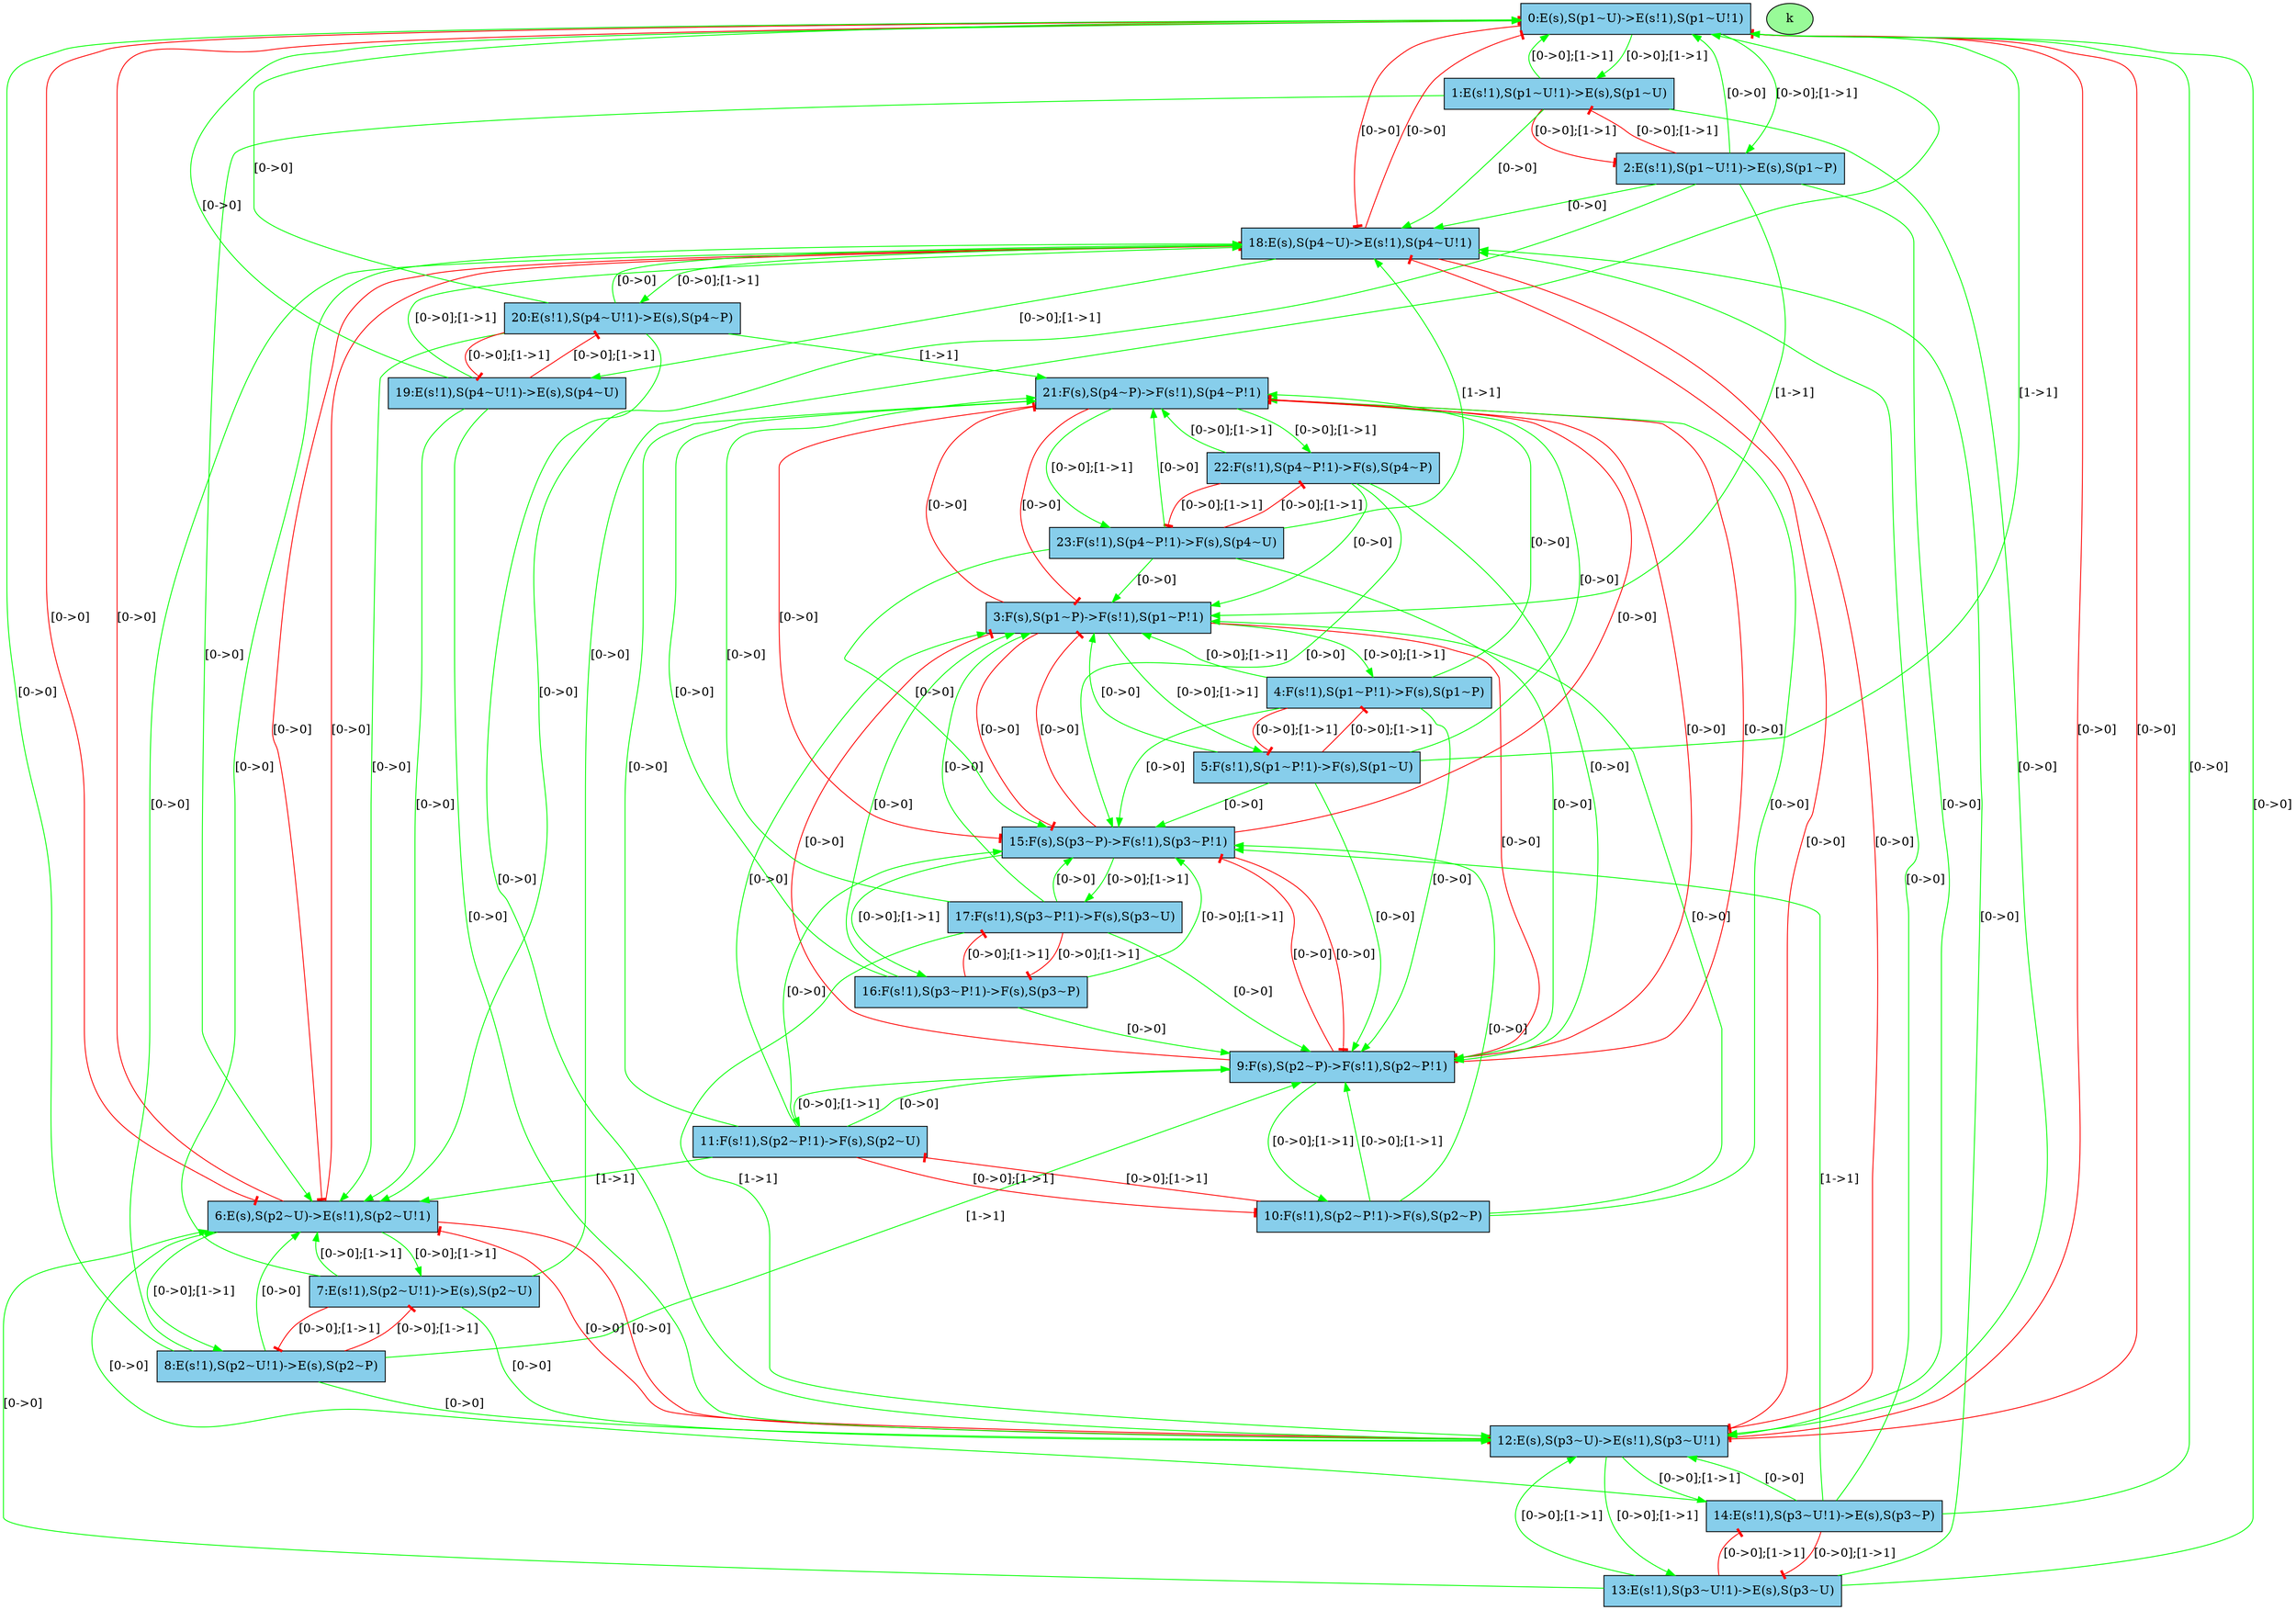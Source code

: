 #This file has been computed by KaSa: a Static Analyzer for Kappa (Kappa Static Analyzer (DomainBased-3008-gb2a8e1a))
#Download sources/binaries at https://github.com/Kappa-Dev/KaSim
#
#Analysis launched at 2017/04/25 14:24:53 (GMT+2) on wf173.di.ens.fr
#Command line is: KaSa e4.ka --compute-symmetries
#
#This file contains the description of the influence map in dot.
#Please use graphviz (http://www.graphviz.org) or OmniGraffle to export it to a PDF
#
digraph G{
"0:E(s),S(p1~U)->E(s!1),S(p1~U!1)" [shape="box" fillcolor="#87ceeb" style=filled];
"1:E(s!1),S(p1~U!1)->E(s),S(p1~U)" [shape="box" fillcolor="#87ceeb" style=filled];
"2:E(s!1),S(p1~U!1)->E(s),S(p1~P)" [shape="box" fillcolor="#87ceeb" style=filled];
"3:F(s),S(p1~P)->F(s!1),S(p1~P!1)" [shape="box" fillcolor="#87ceeb" style=filled];
"4:F(s!1),S(p1~P!1)->F(s),S(p1~P)" [shape="box" fillcolor="#87ceeb" style=filled];
"5:F(s!1),S(p1~P!1)->F(s),S(p1~U)" [shape="box" fillcolor="#87ceeb" style=filled];
"6:E(s),S(p2~U)->E(s!1),S(p2~U!1)" [shape="box" fillcolor="#87ceeb" style=filled];
"7:E(s!1),S(p2~U!1)->E(s),S(p2~U)" [shape="box" fillcolor="#87ceeb" style=filled];
"8:E(s!1),S(p2~U!1)->E(s),S(p2~P)" [shape="box" fillcolor="#87ceeb" style=filled];
"9:F(s),S(p2~P)->F(s!1),S(p2~P!1)" [shape="box" fillcolor="#87ceeb" style=filled];
"10:F(s!1),S(p2~P!1)->F(s),S(p2~P)" [shape="box" fillcolor="#87ceeb" style=filled];
"11:F(s!1),S(p2~P!1)->F(s),S(p2~U)" [shape="box" fillcolor="#87ceeb" style=filled];
"12:E(s),S(p3~U)->E(s!1),S(p3~U!1)" [shape="box" fillcolor="#87ceeb" style=filled];
"13:E(s!1),S(p3~U!1)->E(s),S(p3~U)" [shape="box" fillcolor="#87ceeb" style=filled];
"14:E(s!1),S(p3~U!1)->E(s),S(p3~P)" [shape="box" fillcolor="#87ceeb" style=filled];
"15:F(s),S(p3~P)->F(s!1),S(p3~P!1)" [shape="box" fillcolor="#87ceeb" style=filled];
"16:F(s!1),S(p3~P!1)->F(s),S(p3~P)" [shape="box" fillcolor="#87ceeb" style=filled];
"17:F(s!1),S(p3~P!1)->F(s),S(p3~U)" [shape="box" fillcolor="#87ceeb" style=filled];
"18:E(s),S(p4~U)->E(s!1),S(p4~U!1)" [shape="box" fillcolor="#87ceeb" style=filled];
"19:E(s!1),S(p4~U!1)->E(s),S(p4~U)" [shape="box" fillcolor="#87ceeb" style=filled];
"20:E(s!1),S(p4~U!1)->E(s),S(p4~P)" [shape="box" fillcolor="#87ceeb" style=filled];
"21:F(s),S(p4~P)->F(s!1),S(p4~P!1)" [shape="box" fillcolor="#87ceeb" style=filled];
"22:F(s!1),S(p4~P!1)->F(s),S(p4~P)" [shape="box" fillcolor="#87ceeb" style=filled];
"23:F(s!1),S(p4~P!1)->F(s),S(p4~U)" [shape="box" fillcolor="#87ceeb" style=filled];

"k" [shape="ellipse" fillcolor="#98fb98" style=filled];
"0:E(s),S(p1~U)->E(s!1),S(p1~U!1)" -> "1:E(s!1),S(p1~U!1)->E(s),S(p1~U)" [label="[0->0];[1->1]" color="green"];
"0:E(s),S(p1~U)->E(s!1),S(p1~U!1)" -> "2:E(s!1),S(p1~U!1)->E(s),S(p1~P)" [label="[0->0];[1->1]" color="green"];
"1:E(s!1),S(p1~U!1)->E(s),S(p1~U)" -> "0:E(s),S(p1~U)->E(s!1),S(p1~U!1)" [label="[0->0];[1->1]" color="green"];
"1:E(s!1),S(p1~U!1)->E(s),S(p1~U)" -> "6:E(s),S(p2~U)->E(s!1),S(p2~U!1)" [label="[0->0]" color="green"];
"1:E(s!1),S(p1~U!1)->E(s),S(p1~U)" -> "12:E(s),S(p3~U)->E(s!1),S(p3~U!1)" [label="[0->0]" color="green"];
"1:E(s!1),S(p1~U!1)->E(s),S(p1~U)" -> "18:E(s),S(p4~U)->E(s!1),S(p4~U!1)" [label="[0->0]" color="green"];
"2:E(s!1),S(p1~U!1)->E(s),S(p1~P)" -> "0:E(s),S(p1~U)->E(s!1),S(p1~U!1)" [label="[0->0]" color="green"];
"2:E(s!1),S(p1~U!1)->E(s),S(p1~P)" -> "3:F(s),S(p1~P)->F(s!1),S(p1~P!1)" [label="[1->1]" color="green"];
"2:E(s!1),S(p1~U!1)->E(s),S(p1~P)" -> "6:E(s),S(p2~U)->E(s!1),S(p2~U!1)" [label="[0->0]" color="green"];
"2:E(s!1),S(p1~U!1)->E(s),S(p1~P)" -> "12:E(s),S(p3~U)->E(s!1),S(p3~U!1)" [label="[0->0]" color="green"];
"2:E(s!1),S(p1~U!1)->E(s),S(p1~P)" -> "18:E(s),S(p4~U)->E(s!1),S(p4~U!1)" [label="[0->0]" color="green"];
"3:F(s),S(p1~P)->F(s!1),S(p1~P!1)" -> "4:F(s!1),S(p1~P!1)->F(s),S(p1~P)" [label="[0->0];[1->1]" color="green"];
"3:F(s),S(p1~P)->F(s!1),S(p1~P!1)" -> "5:F(s!1),S(p1~P!1)->F(s),S(p1~U)" [label="[0->0];[1->1]" color="green"];
"4:F(s!1),S(p1~P!1)->F(s),S(p1~P)" -> "3:F(s),S(p1~P)->F(s!1),S(p1~P!1)" [label="[0->0];[1->1]" color="green"];
"4:F(s!1),S(p1~P!1)->F(s),S(p1~P)" -> "9:F(s),S(p2~P)->F(s!1),S(p2~P!1)" [label="[0->0]" color="green"];
"4:F(s!1),S(p1~P!1)->F(s),S(p1~P)" -> "15:F(s),S(p3~P)->F(s!1),S(p3~P!1)" [label="[0->0]" color="green"];
"4:F(s!1),S(p1~P!1)->F(s),S(p1~P)" -> "21:F(s),S(p4~P)->F(s!1),S(p4~P!1)" [label="[0->0]" color="green"];
"5:F(s!1),S(p1~P!1)->F(s),S(p1~U)" -> "0:E(s),S(p1~U)->E(s!1),S(p1~U!1)" [label="[1->1]" color="green"];
"5:F(s!1),S(p1~P!1)->F(s),S(p1~U)" -> "3:F(s),S(p1~P)->F(s!1),S(p1~P!1)" [label="[0->0]" color="green"];
"5:F(s!1),S(p1~P!1)->F(s),S(p1~U)" -> "9:F(s),S(p2~P)->F(s!1),S(p2~P!1)" [label="[0->0]" color="green"];
"5:F(s!1),S(p1~P!1)->F(s),S(p1~U)" -> "15:F(s),S(p3~P)->F(s!1),S(p3~P!1)" [label="[0->0]" color="green"];
"5:F(s!1),S(p1~P!1)->F(s),S(p1~U)" -> "21:F(s),S(p4~P)->F(s!1),S(p4~P!1)" [label="[0->0]" color="green"];
"6:E(s),S(p2~U)->E(s!1),S(p2~U!1)" -> "7:E(s!1),S(p2~U!1)->E(s),S(p2~U)" [label="[0->0];[1->1]" color="green"];
"6:E(s),S(p2~U)->E(s!1),S(p2~U!1)" -> "8:E(s!1),S(p2~U!1)->E(s),S(p2~P)" [label="[0->0];[1->1]" color="green"];
"7:E(s!1),S(p2~U!1)->E(s),S(p2~U)" -> "0:E(s),S(p1~U)->E(s!1),S(p1~U!1)" [label="[0->0]" color="green"];
"7:E(s!1),S(p2~U!1)->E(s),S(p2~U)" -> "6:E(s),S(p2~U)->E(s!1),S(p2~U!1)" [label="[0->0];[1->1]" color="green"];
"7:E(s!1),S(p2~U!1)->E(s),S(p2~U)" -> "12:E(s),S(p3~U)->E(s!1),S(p3~U!1)" [label="[0->0]" color="green"];
"7:E(s!1),S(p2~U!1)->E(s),S(p2~U)" -> "18:E(s),S(p4~U)->E(s!1),S(p4~U!1)" [label="[0->0]" color="green"];
"8:E(s!1),S(p2~U!1)->E(s),S(p2~P)" -> "0:E(s),S(p1~U)->E(s!1),S(p1~U!1)" [label="[0->0]" color="green"];
"8:E(s!1),S(p2~U!1)->E(s),S(p2~P)" -> "6:E(s),S(p2~U)->E(s!1),S(p2~U!1)" [label="[0->0]" color="green"];
"8:E(s!1),S(p2~U!1)->E(s),S(p2~P)" -> "9:F(s),S(p2~P)->F(s!1),S(p2~P!1)" [label="[1->1]" color="green"];
"8:E(s!1),S(p2~U!1)->E(s),S(p2~P)" -> "12:E(s),S(p3~U)->E(s!1),S(p3~U!1)" [label="[0->0]" color="green"];
"8:E(s!1),S(p2~U!1)->E(s),S(p2~P)" -> "18:E(s),S(p4~U)->E(s!1),S(p4~U!1)" [label="[0->0]" color="green"];
"9:F(s),S(p2~P)->F(s!1),S(p2~P!1)" -> "10:F(s!1),S(p2~P!1)->F(s),S(p2~P)" [label="[0->0];[1->1]" color="green"];
"9:F(s),S(p2~P)->F(s!1),S(p2~P!1)" -> "11:F(s!1),S(p2~P!1)->F(s),S(p2~U)" [label="[0->0];[1->1]" color="green"];
"10:F(s!1),S(p2~P!1)->F(s),S(p2~P)" -> "3:F(s),S(p1~P)->F(s!1),S(p1~P!1)" [label="[0->0]" color="green"];
"10:F(s!1),S(p2~P!1)->F(s),S(p2~P)" -> "9:F(s),S(p2~P)->F(s!1),S(p2~P!1)" [label="[0->0];[1->1]" color="green"];
"10:F(s!1),S(p2~P!1)->F(s),S(p2~P)" -> "15:F(s),S(p3~P)->F(s!1),S(p3~P!1)" [label="[0->0]" color="green"];
"10:F(s!1),S(p2~P!1)->F(s),S(p2~P)" -> "21:F(s),S(p4~P)->F(s!1),S(p4~P!1)" [label="[0->0]" color="green"];
"11:F(s!1),S(p2~P!1)->F(s),S(p2~U)" -> "3:F(s),S(p1~P)->F(s!1),S(p1~P!1)" [label="[0->0]" color="green"];
"11:F(s!1),S(p2~P!1)->F(s),S(p2~U)" -> "6:E(s),S(p2~U)->E(s!1),S(p2~U!1)" [label="[1->1]" color="green"];
"11:F(s!1),S(p2~P!1)->F(s),S(p2~U)" -> "9:F(s),S(p2~P)->F(s!1),S(p2~P!1)" [label="[0->0]" color="green"];
"11:F(s!1),S(p2~P!1)->F(s),S(p2~U)" -> "15:F(s),S(p3~P)->F(s!1),S(p3~P!1)" [label="[0->0]" color="green"];
"11:F(s!1),S(p2~P!1)->F(s),S(p2~U)" -> "21:F(s),S(p4~P)->F(s!1),S(p4~P!1)" [label="[0->0]" color="green"];
"12:E(s),S(p3~U)->E(s!1),S(p3~U!1)" -> "13:E(s!1),S(p3~U!1)->E(s),S(p3~U)" [label="[0->0];[1->1]" color="green"];
"12:E(s),S(p3~U)->E(s!1),S(p3~U!1)" -> "14:E(s!1),S(p3~U!1)->E(s),S(p3~P)" [label="[0->0];[1->1]" color="green"];
"13:E(s!1),S(p3~U!1)->E(s),S(p3~U)" -> "0:E(s),S(p1~U)->E(s!1),S(p1~U!1)" [label="[0->0]" color="green"];
"13:E(s!1),S(p3~U!1)->E(s),S(p3~U)" -> "6:E(s),S(p2~U)->E(s!1),S(p2~U!1)" [label="[0->0]" color="green"];
"13:E(s!1),S(p3~U!1)->E(s),S(p3~U)" -> "12:E(s),S(p3~U)->E(s!1),S(p3~U!1)" [label="[0->0];[1->1]" color="green"];
"13:E(s!1),S(p3~U!1)->E(s),S(p3~U)" -> "18:E(s),S(p4~U)->E(s!1),S(p4~U!1)" [label="[0->0]" color="green"];
"14:E(s!1),S(p3~U!1)->E(s),S(p3~P)" -> "0:E(s),S(p1~U)->E(s!1),S(p1~U!1)" [label="[0->0]" color="green"];
"14:E(s!1),S(p3~U!1)->E(s),S(p3~P)" -> "6:E(s),S(p2~U)->E(s!1),S(p2~U!1)" [label="[0->0]" color="green"];
"14:E(s!1),S(p3~U!1)->E(s),S(p3~P)" -> "12:E(s),S(p3~U)->E(s!1),S(p3~U!1)" [label="[0->0]" color="green"];
"14:E(s!1),S(p3~U!1)->E(s),S(p3~P)" -> "15:F(s),S(p3~P)->F(s!1),S(p3~P!1)" [label="[1->1]" color="green"];
"14:E(s!1),S(p3~U!1)->E(s),S(p3~P)" -> "18:E(s),S(p4~U)->E(s!1),S(p4~U!1)" [label="[0->0]" color="green"];
"15:F(s),S(p3~P)->F(s!1),S(p3~P!1)" -> "16:F(s!1),S(p3~P!1)->F(s),S(p3~P)" [label="[0->0];[1->1]" color="green"];
"15:F(s),S(p3~P)->F(s!1),S(p3~P!1)" -> "17:F(s!1),S(p3~P!1)->F(s),S(p3~U)" [label="[0->0];[1->1]" color="green"];
"16:F(s!1),S(p3~P!1)->F(s),S(p3~P)" -> "3:F(s),S(p1~P)->F(s!1),S(p1~P!1)" [label="[0->0]" color="green"];
"16:F(s!1),S(p3~P!1)->F(s),S(p3~P)" -> "9:F(s),S(p2~P)->F(s!1),S(p2~P!1)" [label="[0->0]" color="green"];
"16:F(s!1),S(p3~P!1)->F(s),S(p3~P)" -> "15:F(s),S(p3~P)->F(s!1),S(p3~P!1)" [label="[0->0];[1->1]" color="green"];
"16:F(s!1),S(p3~P!1)->F(s),S(p3~P)" -> "21:F(s),S(p4~P)->F(s!1),S(p4~P!1)" [label="[0->0]" color="green"];
"17:F(s!1),S(p3~P!1)->F(s),S(p3~U)" -> "3:F(s),S(p1~P)->F(s!1),S(p1~P!1)" [label="[0->0]" color="green"];
"17:F(s!1),S(p3~P!1)->F(s),S(p3~U)" -> "9:F(s),S(p2~P)->F(s!1),S(p2~P!1)" [label="[0->0]" color="green"];
"17:F(s!1),S(p3~P!1)->F(s),S(p3~U)" -> "12:E(s),S(p3~U)->E(s!1),S(p3~U!1)" [label="[1->1]" color="green"];
"17:F(s!1),S(p3~P!1)->F(s),S(p3~U)" -> "15:F(s),S(p3~P)->F(s!1),S(p3~P!1)" [label="[0->0]" color="green"];
"17:F(s!1),S(p3~P!1)->F(s),S(p3~U)" -> "21:F(s),S(p4~P)->F(s!1),S(p4~P!1)" [label="[0->0]" color="green"];
"18:E(s),S(p4~U)->E(s!1),S(p4~U!1)" -> "19:E(s!1),S(p4~U!1)->E(s),S(p4~U)" [label="[0->0];[1->1]" color="green"];
"18:E(s),S(p4~U)->E(s!1),S(p4~U!1)" -> "20:E(s!1),S(p4~U!1)->E(s),S(p4~P)" [label="[0->0];[1->1]" color="green"];
"19:E(s!1),S(p4~U!1)->E(s),S(p4~U)" -> "0:E(s),S(p1~U)->E(s!1),S(p1~U!1)" [label="[0->0]" color="green"];
"19:E(s!1),S(p4~U!1)->E(s),S(p4~U)" -> "6:E(s),S(p2~U)->E(s!1),S(p2~U!1)" [label="[0->0]" color="green"];
"19:E(s!1),S(p4~U!1)->E(s),S(p4~U)" -> "12:E(s),S(p3~U)->E(s!1),S(p3~U!1)" [label="[0->0]" color="green"];
"19:E(s!1),S(p4~U!1)->E(s),S(p4~U)" -> "18:E(s),S(p4~U)->E(s!1),S(p4~U!1)" [label="[0->0];[1->1]" color="green"];
"20:E(s!1),S(p4~U!1)->E(s),S(p4~P)" -> "0:E(s),S(p1~U)->E(s!1),S(p1~U!1)" [label="[0->0]" color="green"];
"20:E(s!1),S(p4~U!1)->E(s),S(p4~P)" -> "6:E(s),S(p2~U)->E(s!1),S(p2~U!1)" [label="[0->0]" color="green"];
"20:E(s!1),S(p4~U!1)->E(s),S(p4~P)" -> "12:E(s),S(p3~U)->E(s!1),S(p3~U!1)" [label="[0->0]" color="green"];
"20:E(s!1),S(p4~U!1)->E(s),S(p4~P)" -> "18:E(s),S(p4~U)->E(s!1),S(p4~U!1)" [label="[0->0]" color="green"];
"20:E(s!1),S(p4~U!1)->E(s),S(p4~P)" -> "21:F(s),S(p4~P)->F(s!1),S(p4~P!1)" [label="[1->1]" color="green"];
"21:F(s),S(p4~P)->F(s!1),S(p4~P!1)" -> "22:F(s!1),S(p4~P!1)->F(s),S(p4~P)" [label="[0->0];[1->1]" color="green"];
"21:F(s),S(p4~P)->F(s!1),S(p4~P!1)" -> "23:F(s!1),S(p4~P!1)->F(s),S(p4~U)" [label="[0->0];[1->1]" color="green"];
"22:F(s!1),S(p4~P!1)->F(s),S(p4~P)" -> "3:F(s),S(p1~P)->F(s!1),S(p1~P!1)" [label="[0->0]" color="green"];
"22:F(s!1),S(p4~P!1)->F(s),S(p4~P)" -> "9:F(s),S(p2~P)->F(s!1),S(p2~P!1)" [label="[0->0]" color="green"];
"22:F(s!1),S(p4~P!1)->F(s),S(p4~P)" -> "15:F(s),S(p3~P)->F(s!1),S(p3~P!1)" [label="[0->0]" color="green"];
"22:F(s!1),S(p4~P!1)->F(s),S(p4~P)" -> "21:F(s),S(p4~P)->F(s!1),S(p4~P!1)" [label="[0->0];[1->1]" color="green"];
"23:F(s!1),S(p4~P!1)->F(s),S(p4~U)" -> "3:F(s),S(p1~P)->F(s!1),S(p1~P!1)" [label="[0->0]" color="green"];
"23:F(s!1),S(p4~P!1)->F(s),S(p4~U)" -> "9:F(s),S(p2~P)->F(s!1),S(p2~P!1)" [label="[0->0]" color="green"];
"23:F(s!1),S(p4~P!1)->F(s),S(p4~U)" -> "15:F(s),S(p3~P)->F(s!1),S(p3~P!1)" [label="[0->0]" color="green"];
"23:F(s!1),S(p4~P!1)->F(s),S(p4~U)" -> "18:E(s),S(p4~U)->E(s!1),S(p4~U!1)" [label="[1->1]" color="green"];
"23:F(s!1),S(p4~P!1)->F(s),S(p4~U)" -> "21:F(s),S(p4~P)->F(s!1),S(p4~P!1)" [label="[0->0]" color="green"];
"0:E(s),S(p1~U)->E(s!1),S(p1~U!1)" -> "6:E(s),S(p2~U)->E(s!1),S(p2~U!1)" [label="[0->0]" color="red" arrowhead="tee"];
"0:E(s),S(p1~U)->E(s!1),S(p1~U!1)" -> "12:E(s),S(p3~U)->E(s!1),S(p3~U!1)" [label="[0->0]" color="red" arrowhead="tee"];
"0:E(s),S(p1~U)->E(s!1),S(p1~U!1)" -> "18:E(s),S(p4~U)->E(s!1),S(p4~U!1)" [label="[0->0]" color="red" arrowhead="tee"];
"1:E(s!1),S(p1~U!1)->E(s),S(p1~U)" -> "2:E(s!1),S(p1~U!1)->E(s),S(p1~P)" [label="[0->0];[1->1]" color="red" arrowhead="tee"];
"2:E(s!1),S(p1~U!1)->E(s),S(p1~P)" -> "1:E(s!1),S(p1~U!1)->E(s),S(p1~U)" [label="[0->0];[1->1]" color="red" arrowhead="tee"];
"3:F(s),S(p1~P)->F(s!1),S(p1~P!1)" -> "9:F(s),S(p2~P)->F(s!1),S(p2~P!1)" [label="[0->0]" color="red" arrowhead="tee"];
"3:F(s),S(p1~P)->F(s!1),S(p1~P!1)" -> "15:F(s),S(p3~P)->F(s!1),S(p3~P!1)" [label="[0->0]" color="red" arrowhead="tee"];
"3:F(s),S(p1~P)->F(s!1),S(p1~P!1)" -> "21:F(s),S(p4~P)->F(s!1),S(p4~P!1)" [label="[0->0]" color="red" arrowhead="tee"];
"4:F(s!1),S(p1~P!1)->F(s),S(p1~P)" -> "5:F(s!1),S(p1~P!1)->F(s),S(p1~U)" [label="[0->0];[1->1]" color="red" arrowhead="tee"];
"5:F(s!1),S(p1~P!1)->F(s),S(p1~U)" -> "4:F(s!1),S(p1~P!1)->F(s),S(p1~P)" [label="[0->0];[1->1]" color="red" arrowhead="tee"];
"6:E(s),S(p2~U)->E(s!1),S(p2~U!1)" -> "0:E(s),S(p1~U)->E(s!1),S(p1~U!1)" [label="[0->0]" color="red" arrowhead="tee"];
"6:E(s),S(p2~U)->E(s!1),S(p2~U!1)" -> "12:E(s),S(p3~U)->E(s!1),S(p3~U!1)" [label="[0->0]" color="red" arrowhead="tee"];
"6:E(s),S(p2~U)->E(s!1),S(p2~U!1)" -> "18:E(s),S(p4~U)->E(s!1),S(p4~U!1)" [label="[0->0]" color="red" arrowhead="tee"];
"7:E(s!1),S(p2~U!1)->E(s),S(p2~U)" -> "8:E(s!1),S(p2~U!1)->E(s),S(p2~P)" [label="[0->0];[1->1]" color="red" arrowhead="tee"];
"8:E(s!1),S(p2~U!1)->E(s),S(p2~P)" -> "7:E(s!1),S(p2~U!1)->E(s),S(p2~U)" [label="[0->0];[1->1]" color="red" arrowhead="tee"];
"9:F(s),S(p2~P)->F(s!1),S(p2~P!1)" -> "3:F(s),S(p1~P)->F(s!1),S(p1~P!1)" [label="[0->0]" color="red" arrowhead="tee"];
"9:F(s),S(p2~P)->F(s!1),S(p2~P!1)" -> "15:F(s),S(p3~P)->F(s!1),S(p3~P!1)" [label="[0->0]" color="red" arrowhead="tee"];
"9:F(s),S(p2~P)->F(s!1),S(p2~P!1)" -> "21:F(s),S(p4~P)->F(s!1),S(p4~P!1)" [label="[0->0]" color="red" arrowhead="tee"];
"10:F(s!1),S(p2~P!1)->F(s),S(p2~P)" -> "11:F(s!1),S(p2~P!1)->F(s),S(p2~U)" [label="[0->0];[1->1]" color="red" arrowhead="tee"];
"11:F(s!1),S(p2~P!1)->F(s),S(p2~U)" -> "10:F(s!1),S(p2~P!1)->F(s),S(p2~P)" [label="[0->0];[1->1]" color="red" arrowhead="tee"];
"12:E(s),S(p3~U)->E(s!1),S(p3~U!1)" -> "0:E(s),S(p1~U)->E(s!1),S(p1~U!1)" [label="[0->0]" color="red" arrowhead="tee"];
"12:E(s),S(p3~U)->E(s!1),S(p3~U!1)" -> "6:E(s),S(p2~U)->E(s!1),S(p2~U!1)" [label="[0->0]" color="red" arrowhead="tee"];
"12:E(s),S(p3~U)->E(s!1),S(p3~U!1)" -> "18:E(s),S(p4~U)->E(s!1),S(p4~U!1)" [label="[0->0]" color="red" arrowhead="tee"];
"13:E(s!1),S(p3~U!1)->E(s),S(p3~U)" -> "14:E(s!1),S(p3~U!1)->E(s),S(p3~P)" [label="[0->0];[1->1]" color="red" arrowhead="tee"];
"14:E(s!1),S(p3~U!1)->E(s),S(p3~P)" -> "13:E(s!1),S(p3~U!1)->E(s),S(p3~U)" [label="[0->0];[1->1]" color="red" arrowhead="tee"];
"15:F(s),S(p3~P)->F(s!1),S(p3~P!1)" -> "3:F(s),S(p1~P)->F(s!1),S(p1~P!1)" [label="[0->0]" color="red" arrowhead="tee"];
"15:F(s),S(p3~P)->F(s!1),S(p3~P!1)" -> "9:F(s),S(p2~P)->F(s!1),S(p2~P!1)" [label="[0->0]" color="red" arrowhead="tee"];
"15:F(s),S(p3~P)->F(s!1),S(p3~P!1)" -> "21:F(s),S(p4~P)->F(s!1),S(p4~P!1)" [label="[0->0]" color="red" arrowhead="tee"];
"16:F(s!1),S(p3~P!1)->F(s),S(p3~P)" -> "17:F(s!1),S(p3~P!1)->F(s),S(p3~U)" [label="[0->0];[1->1]" color="red" arrowhead="tee"];
"17:F(s!1),S(p3~P!1)->F(s),S(p3~U)" -> "16:F(s!1),S(p3~P!1)->F(s),S(p3~P)" [label="[0->0];[1->1]" color="red" arrowhead="tee"];
"18:E(s),S(p4~U)->E(s!1),S(p4~U!1)" -> "0:E(s),S(p1~U)->E(s!1),S(p1~U!1)" [label="[0->0]" color="red" arrowhead="tee"];
"18:E(s),S(p4~U)->E(s!1),S(p4~U!1)" -> "6:E(s),S(p2~U)->E(s!1),S(p2~U!1)" [label="[0->0]" color="red" arrowhead="tee"];
"18:E(s),S(p4~U)->E(s!1),S(p4~U!1)" -> "12:E(s),S(p3~U)->E(s!1),S(p3~U!1)" [label="[0->0]" color="red" arrowhead="tee"];
"19:E(s!1),S(p4~U!1)->E(s),S(p4~U)" -> "20:E(s!1),S(p4~U!1)->E(s),S(p4~P)" [label="[0->0];[1->1]" color="red" arrowhead="tee"];
"20:E(s!1),S(p4~U!1)->E(s),S(p4~P)" -> "19:E(s!1),S(p4~U!1)->E(s),S(p4~U)" [label="[0->0];[1->1]" color="red" arrowhead="tee"];
"21:F(s),S(p4~P)->F(s!1),S(p4~P!1)" -> "3:F(s),S(p1~P)->F(s!1),S(p1~P!1)" [label="[0->0]" color="red" arrowhead="tee"];
"21:F(s),S(p4~P)->F(s!1),S(p4~P!1)" -> "9:F(s),S(p2~P)->F(s!1),S(p2~P!1)" [label="[0->0]" color="red" arrowhead="tee"];
"21:F(s),S(p4~P)->F(s!1),S(p4~P!1)" -> "15:F(s),S(p3~P)->F(s!1),S(p3~P!1)" [label="[0->0]" color="red" arrowhead="tee"];
"22:F(s!1),S(p4~P!1)->F(s),S(p4~P)" -> "23:F(s!1),S(p4~P!1)->F(s),S(p4~U)" [label="[0->0];[1->1]" color="red" arrowhead="tee"];
"23:F(s!1),S(p4~P!1)->F(s),S(p4~U)" -> "22:F(s!1),S(p4~P!1)->F(s),S(p4~P)" [label="[0->0];[1->1]" color="red" arrowhead="tee"];
}
